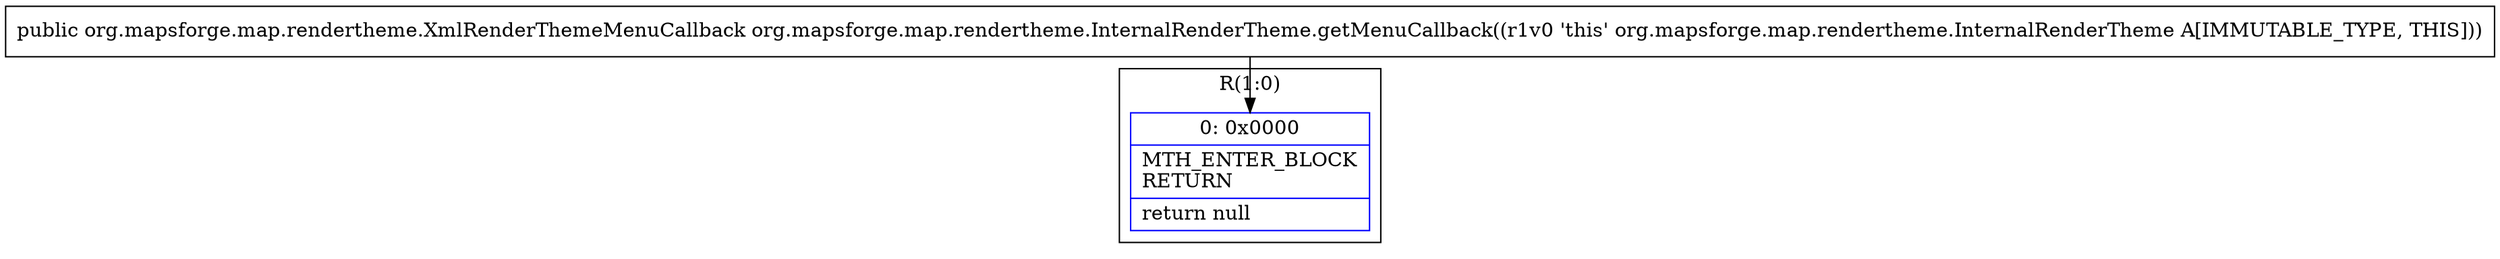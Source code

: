 digraph "CFG fororg.mapsforge.map.rendertheme.InternalRenderTheme.getMenuCallback()Lorg\/mapsforge\/map\/rendertheme\/XmlRenderThemeMenuCallback;" {
subgraph cluster_Region_127190800 {
label = "R(1:0)";
node [shape=record,color=blue];
Node_0 [shape=record,label="{0\:\ 0x0000|MTH_ENTER_BLOCK\lRETURN\l|return null\l}"];
}
MethodNode[shape=record,label="{public org.mapsforge.map.rendertheme.XmlRenderThemeMenuCallback org.mapsforge.map.rendertheme.InternalRenderTheme.getMenuCallback((r1v0 'this' org.mapsforge.map.rendertheme.InternalRenderTheme A[IMMUTABLE_TYPE, THIS])) }"];
MethodNode -> Node_0;
}

